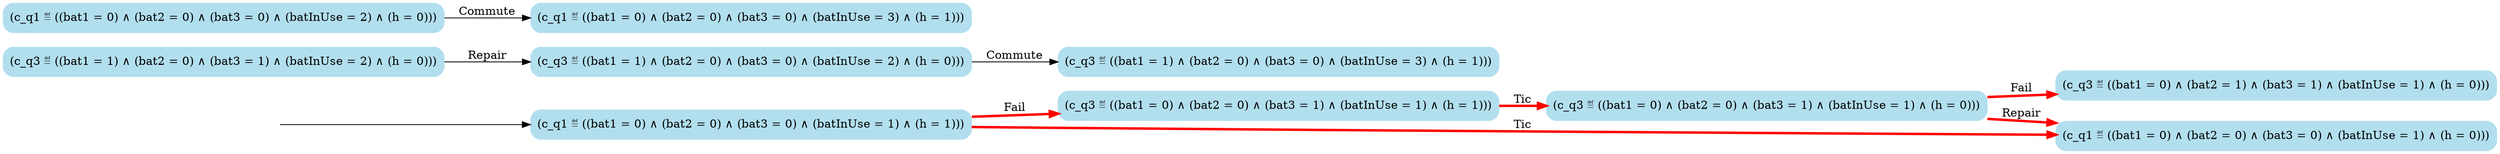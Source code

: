 digraph G {

	rankdir = LR;

	start_c_q1_4[style=invisible];

	node[shape=box, style="rounded, filled", color=lightblue2];

	c_q3_13[label="(c_q3 ≝ ((bat1 = 0) ∧ (bat2 = 1) ∧ (bat3 = 1) ∧ (batInUse = 1) ∧ (h = 0)))"];
	c_q3_7[label="(c_q3 ≝ ((bat1 = 1) ∧ (bat2 = 0) ∧ (bat3 = 0) ∧ (batInUse = 3) ∧ (h = 1)))"];
	c_q3_14[label="(c_q3 ≝ ((bat1 = 0) ∧ (bat2 = 0) ∧ (bat3 = 1) ∧ (batInUse = 1) ∧ (h = 0)))"];
	c_q3_8[label="(c_q3 ≝ ((bat1 = 0) ∧ (bat2 = 0) ∧ (bat3 = 1) ∧ (batInUse = 1) ∧ (h = 1)))"];
	c_q3_10[label="(c_q3 ≝ ((bat1 = 1) ∧ (bat2 = 0) ∧ (bat3 = 1) ∧ (batInUse = 2) ∧ (h = 0)))"];
	c_q1_1[label="(c_q1 ≝ ((bat1 = 0) ∧ (bat2 = 0) ∧ (bat3 = 0) ∧ (batInUse = 3) ∧ (h = 1)))"];
	c_q1_0[label="(c_q1 ≝ ((bat1 = 0) ∧ (bat2 = 0) ∧ (bat3 = 0) ∧ (batInUse = 2) ∧ (h = 0)))"];
	c_q1_15[label="(c_q1 ≝ ((bat1 = 0) ∧ (bat2 = 0) ∧ (bat3 = 0) ∧ (batInUse = 1) ∧ (h = 0)))"];
	c_q1_4[label="(c_q1 ≝ ((bat1 = 0) ∧ (bat2 = 0) ∧ (bat3 = 0) ∧ (batInUse = 1) ∧ (h = 1)))"];
	c_q3_11[label="(c_q3 ≝ ((bat1 = 1) ∧ (bat2 = 0) ∧ (bat3 = 0) ∧ (batInUse = 2) ∧ (h = 0)))"];

	start_c_q1_4 -> c_q1_4;
	c_q1_0 -> c_q1_1[label="Commute"];
	c_q1_4 -> c_q1_15[label="Tic", penwidth=3, color=red];
	c_q1_4 -> c_q3_8[label="Fail", penwidth=3, color=red];
	c_q3_11 -> c_q3_7[label="Commute"];
	c_q3_8 -> c_q3_14[label="Tic", penwidth=3, color=red];
	c_q3_10 -> c_q3_11[label="Repair"];
	c_q3_14 -> c_q3_13[label="Fail", penwidth=3, color=red];
	c_q3_14 -> c_q1_15[label="Repair", penwidth=3, color=red];

}